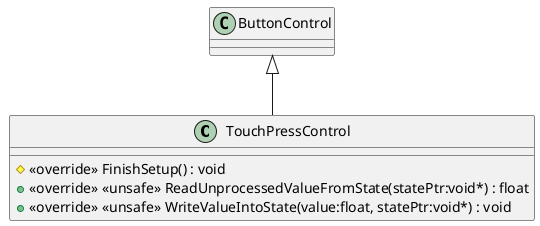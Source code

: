 @startuml
class TouchPressControl {
    # <<override>> FinishSetup() : void
    + <<override>> <<unsafe>> ReadUnprocessedValueFromState(statePtr:void*) : float
    + <<override>> <<unsafe>> WriteValueIntoState(value:float, statePtr:void*) : void
}
ButtonControl <|-- TouchPressControl
@enduml
